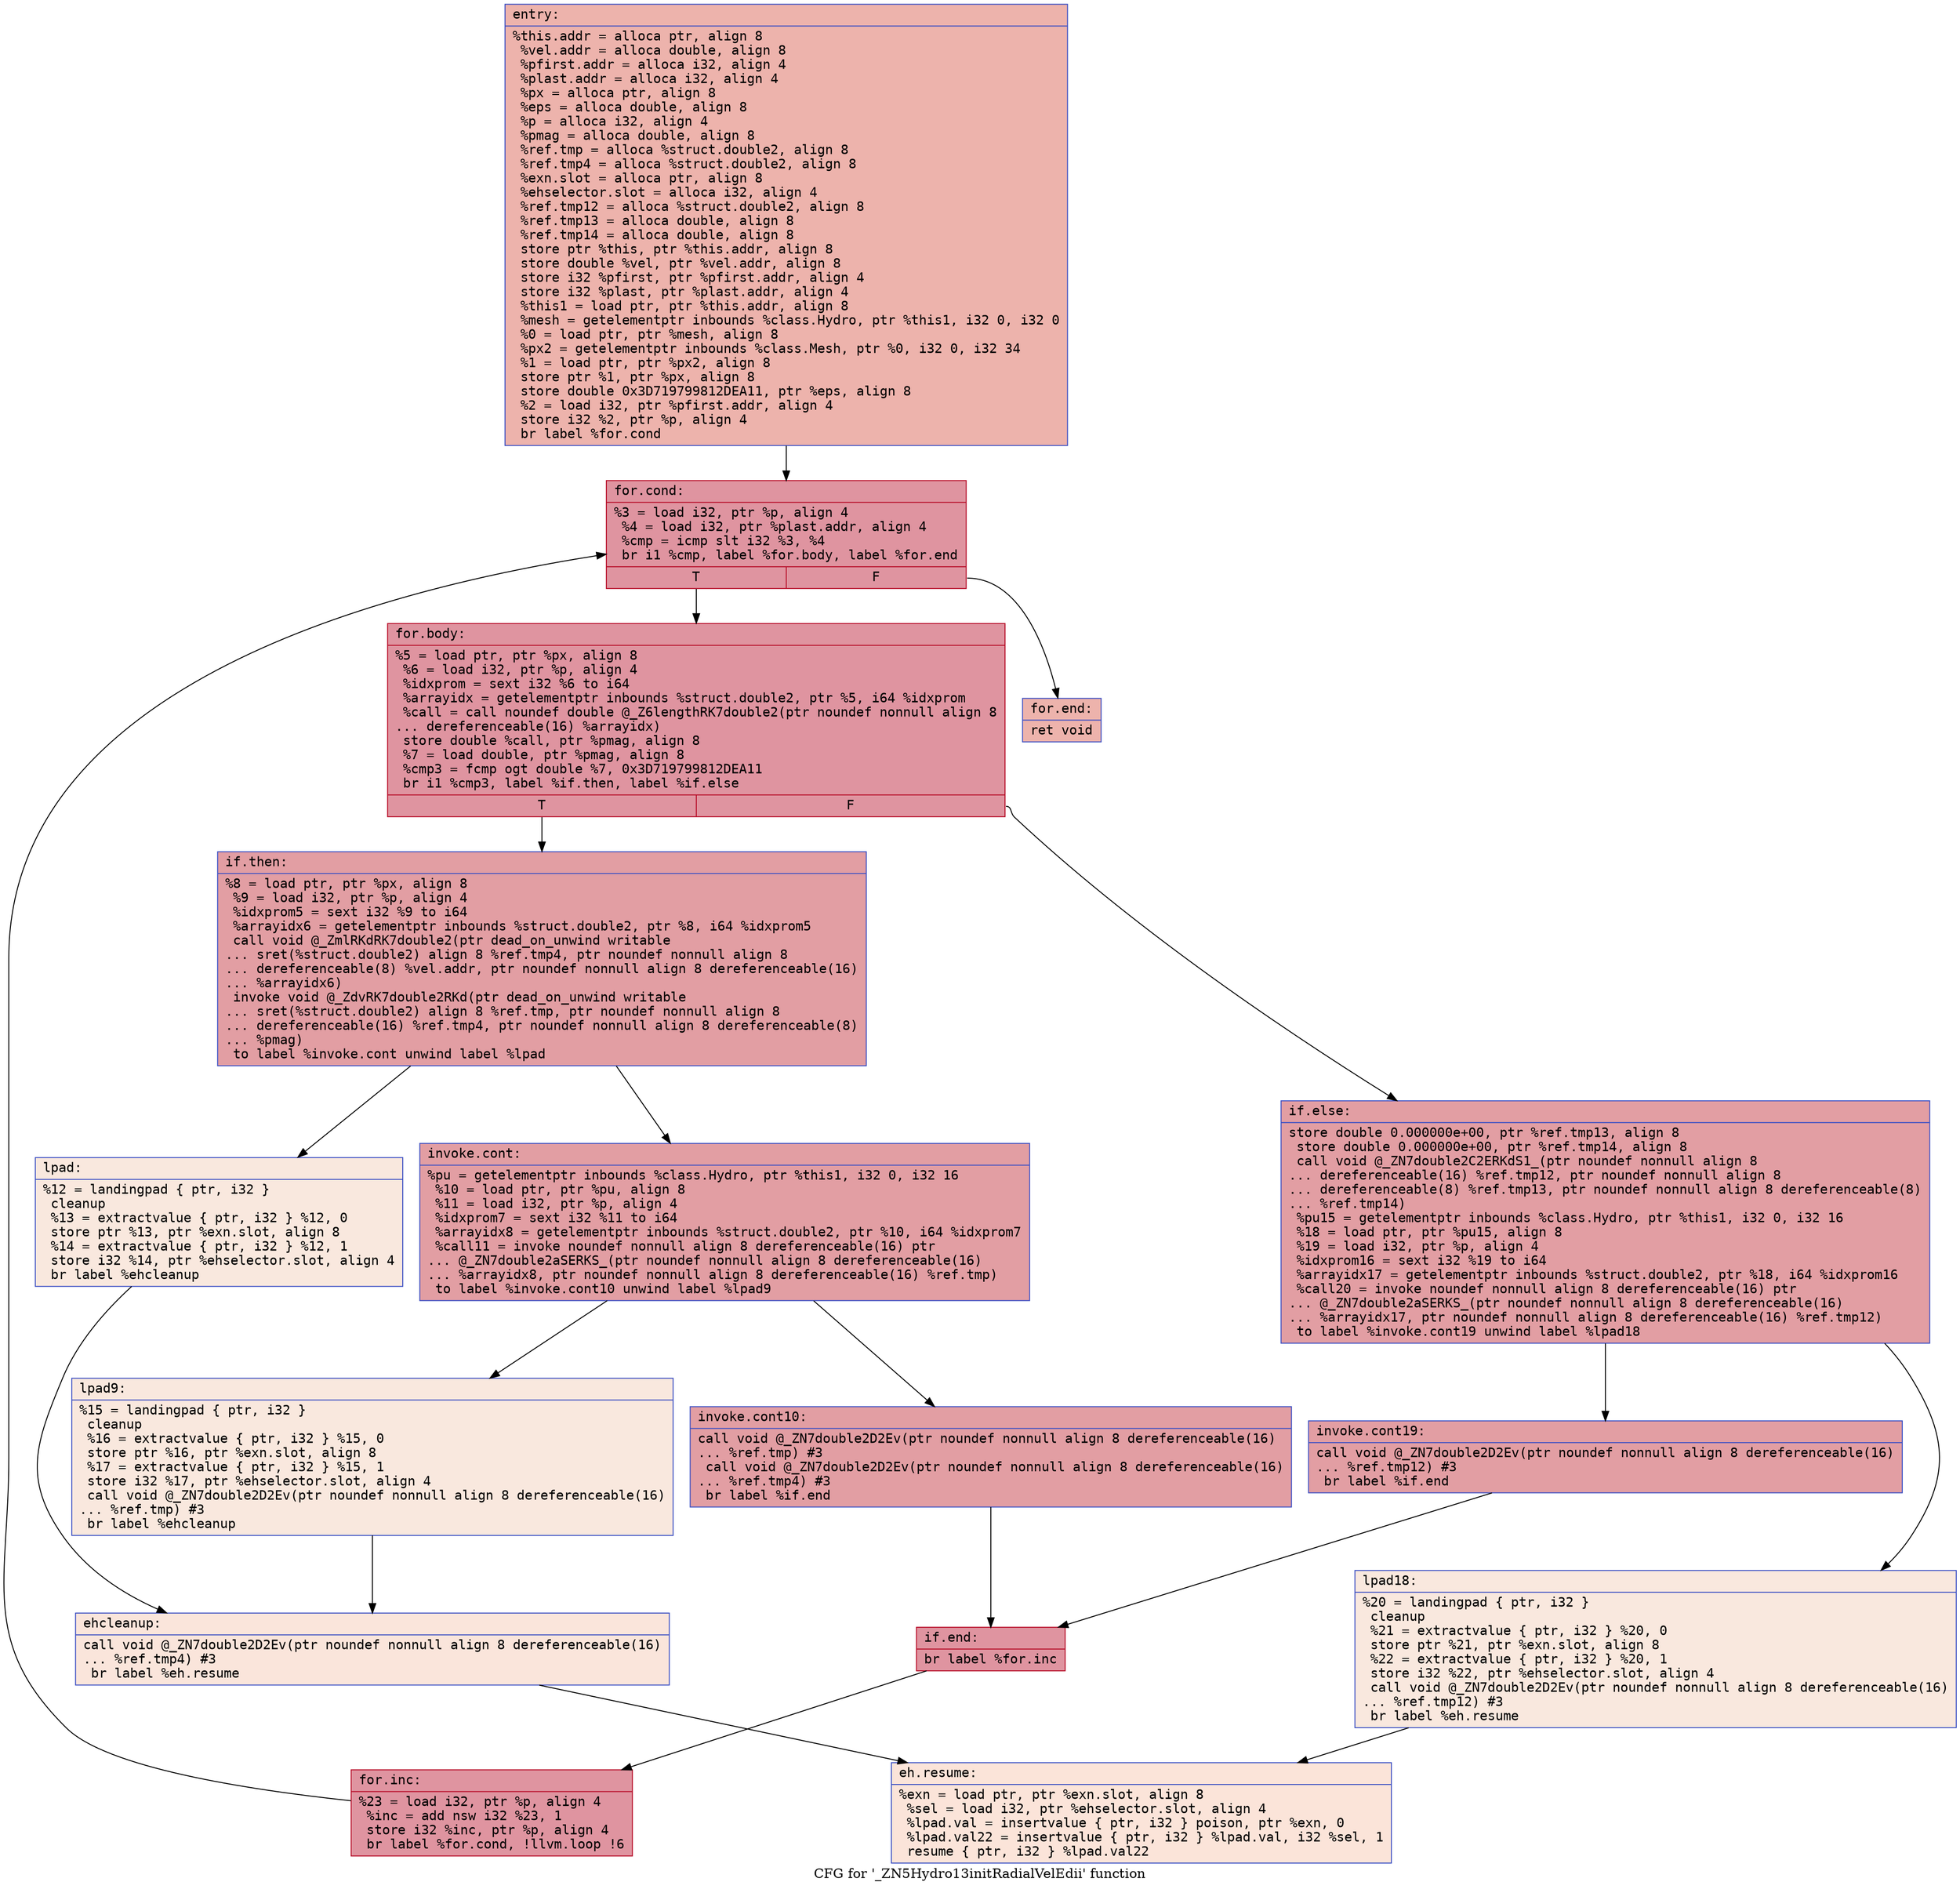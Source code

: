 digraph "CFG for '_ZN5Hydro13initRadialVelEdii' function" {
	label="CFG for '_ZN5Hydro13initRadialVelEdii' function";

	Node0x5618698832b0 [shape=record,color="#3d50c3ff", style=filled, fillcolor="#d6524470" fontname="Courier",label="{entry:\l|  %this.addr = alloca ptr, align 8\l  %vel.addr = alloca double, align 8\l  %pfirst.addr = alloca i32, align 4\l  %plast.addr = alloca i32, align 4\l  %px = alloca ptr, align 8\l  %eps = alloca double, align 8\l  %p = alloca i32, align 4\l  %pmag = alloca double, align 8\l  %ref.tmp = alloca %struct.double2, align 8\l  %ref.tmp4 = alloca %struct.double2, align 8\l  %exn.slot = alloca ptr, align 8\l  %ehselector.slot = alloca i32, align 4\l  %ref.tmp12 = alloca %struct.double2, align 8\l  %ref.tmp13 = alloca double, align 8\l  %ref.tmp14 = alloca double, align 8\l  store ptr %this, ptr %this.addr, align 8\l  store double %vel, ptr %vel.addr, align 8\l  store i32 %pfirst, ptr %pfirst.addr, align 4\l  store i32 %plast, ptr %plast.addr, align 4\l  %this1 = load ptr, ptr %this.addr, align 8\l  %mesh = getelementptr inbounds %class.Hydro, ptr %this1, i32 0, i32 0\l  %0 = load ptr, ptr %mesh, align 8\l  %px2 = getelementptr inbounds %class.Mesh, ptr %0, i32 0, i32 34\l  %1 = load ptr, ptr %px2, align 8\l  store ptr %1, ptr %px, align 8\l  store double 0x3D719799812DEA11, ptr %eps, align 8\l  %2 = load i32, ptr %pfirst.addr, align 4\l  store i32 %2, ptr %p, align 4\l  br label %for.cond\l}"];
	Node0x5618698832b0 -> Node0x5618698845d0[tooltip="entry -> for.cond\nProbability 100.00%" ];
	Node0x5618698845d0 [shape=record,color="#b70d28ff", style=filled, fillcolor="#b70d2870" fontname="Courier",label="{for.cond:\l|  %3 = load i32, ptr %p, align 4\l  %4 = load i32, ptr %plast.addr, align 4\l  %cmp = icmp slt i32 %3, %4\l  br i1 %cmp, label %for.body, label %for.end\l|{<s0>T|<s1>F}}"];
	Node0x5618698845d0:s0 -> Node0x561869883730[tooltip="for.cond -> for.body\nProbability 96.88%" ];
	Node0x5618698845d0:s1 -> Node0x5618698837b0[tooltip="for.cond -> for.end\nProbability 3.12%" ];
	Node0x561869883730 [shape=record,color="#b70d28ff", style=filled, fillcolor="#b70d2870" fontname="Courier",label="{for.body:\l|  %5 = load ptr, ptr %px, align 8\l  %6 = load i32, ptr %p, align 4\l  %idxprom = sext i32 %6 to i64\l  %arrayidx = getelementptr inbounds %struct.double2, ptr %5, i64 %idxprom\l  %call = call noundef double @_Z6lengthRK7double2(ptr noundef nonnull align 8\l... dereferenceable(16) %arrayidx)\l  store double %call, ptr %pmag, align 8\l  %7 = load double, ptr %pmag, align 8\l  %cmp3 = fcmp ogt double %7, 0x3D719799812DEA11\l  br i1 %cmp3, label %if.then, label %if.else\l|{<s0>T|<s1>F}}"];
	Node0x561869883730:s0 -> Node0x561869885180[tooltip="for.body -> if.then\nProbability 50.00%" ];
	Node0x561869883730:s1 -> Node0x5618698851d0[tooltip="for.body -> if.else\nProbability 50.00%" ];
	Node0x561869885180 [shape=record,color="#3d50c3ff", style=filled, fillcolor="#be242e70" fontname="Courier",label="{if.then:\l|  %8 = load ptr, ptr %px, align 8\l  %9 = load i32, ptr %p, align 4\l  %idxprom5 = sext i32 %9 to i64\l  %arrayidx6 = getelementptr inbounds %struct.double2, ptr %8, i64 %idxprom5\l  call void @_ZmlRKdRK7double2(ptr dead_on_unwind writable\l... sret(%struct.double2) align 8 %ref.tmp4, ptr noundef nonnull align 8\l... dereferenceable(8) %vel.addr, ptr noundef nonnull align 8 dereferenceable(16)\l... %arrayidx6)\l  invoke void @_ZdvRK7double2RKd(ptr dead_on_unwind writable\l... sret(%struct.double2) align 8 %ref.tmp, ptr noundef nonnull align 8\l... dereferenceable(16) %ref.tmp4, ptr noundef nonnull align 8 dereferenceable(8)\l... %pmag)\l          to label %invoke.cont unwind label %lpad\l}"];
	Node0x561869885180 -> Node0x561869885740[tooltip="if.then -> invoke.cont\nProbability 100.00%" ];
	Node0x561869885180 -> Node0x5618698857f0[tooltip="if.then -> lpad\nProbability 0.00%" ];
	Node0x561869885740 [shape=record,color="#3d50c3ff", style=filled, fillcolor="#be242e70" fontname="Courier",label="{invoke.cont:\l|  %pu = getelementptr inbounds %class.Hydro, ptr %this1, i32 0, i32 16\l  %10 = load ptr, ptr %pu, align 8\l  %11 = load i32, ptr %p, align 4\l  %idxprom7 = sext i32 %11 to i64\l  %arrayidx8 = getelementptr inbounds %struct.double2, ptr %10, i64 %idxprom7\l  %call11 = invoke noundef nonnull align 8 dereferenceable(16) ptr\l... @_ZN7double2aSERKS_(ptr noundef nonnull align 8 dereferenceable(16)\l... %arrayidx8, ptr noundef nonnull align 8 dereferenceable(16) %ref.tmp)\l          to label %invoke.cont10 unwind label %lpad9\l}"];
	Node0x561869885740 -> Node0x561869860900[tooltip="invoke.cont -> invoke.cont10\nProbability 100.00%" ];
	Node0x561869885740 -> Node0x561869860980[tooltip="invoke.cont -> lpad9\nProbability 0.00%" ];
	Node0x561869860900 [shape=record,color="#3d50c3ff", style=filled, fillcolor="#be242e70" fontname="Courier",label="{invoke.cont10:\l|  call void @_ZN7double2D2Ev(ptr noundef nonnull align 8 dereferenceable(16)\l... %ref.tmp) #3\l  call void @_ZN7double2D2Ev(ptr noundef nonnull align 8 dereferenceable(16)\l... %ref.tmp4) #3\l  br label %if.end\l}"];
	Node0x561869860900 -> Node0x561869860f00[tooltip="invoke.cont10 -> if.end\nProbability 100.00%" ];
	Node0x5618698857f0 [shape=record,color="#3d50c3ff", style=filled, fillcolor="#f2cab570" fontname="Courier",label="{lpad:\l|  %12 = landingpad \{ ptr, i32 \}\l          cleanup\l  %13 = extractvalue \{ ptr, i32 \} %12, 0\l  store ptr %13, ptr %exn.slot, align 8\l  %14 = extractvalue \{ ptr, i32 \} %12, 1\l  store i32 %14, ptr %ehselector.slot, align 4\l  br label %ehcleanup\l}"];
	Node0x5618698857f0 -> Node0x561869861240[tooltip="lpad -> ehcleanup\nProbability 100.00%" ];
	Node0x561869860980 [shape=record,color="#3d50c3ff", style=filled, fillcolor="#f2cab570" fontname="Courier",label="{lpad9:\l|  %15 = landingpad \{ ptr, i32 \}\l          cleanup\l  %16 = extractvalue \{ ptr, i32 \} %15, 0\l  store ptr %16, ptr %exn.slot, align 8\l  %17 = extractvalue \{ ptr, i32 \} %15, 1\l  store i32 %17, ptr %ehselector.slot, align 4\l  call void @_ZN7double2D2Ev(ptr noundef nonnull align 8 dereferenceable(16)\l... %ref.tmp) #3\l  br label %ehcleanup\l}"];
	Node0x561869860980 -> Node0x561869861240[tooltip="lpad9 -> ehcleanup\nProbability 100.00%" ];
	Node0x561869861240 [shape=record,color="#3d50c3ff", style=filled, fillcolor="#f4c5ad70" fontname="Courier",label="{ehcleanup:\l|  call void @_ZN7double2D2Ev(ptr noundef nonnull align 8 dereferenceable(16)\l... %ref.tmp4) #3\l  br label %eh.resume\l}"];
	Node0x561869861240 -> Node0x5618698618c0[tooltip="ehcleanup -> eh.resume\nProbability 100.00%" ];
	Node0x5618698851d0 [shape=record,color="#3d50c3ff", style=filled, fillcolor="#be242e70" fontname="Courier",label="{if.else:\l|  store double 0.000000e+00, ptr %ref.tmp13, align 8\l  store double 0.000000e+00, ptr %ref.tmp14, align 8\l  call void @_ZN7double2C2ERKdS1_(ptr noundef nonnull align 8\l... dereferenceable(16) %ref.tmp12, ptr noundef nonnull align 8\l... dereferenceable(8) %ref.tmp13, ptr noundef nonnull align 8 dereferenceable(8)\l... %ref.tmp14)\l  %pu15 = getelementptr inbounds %class.Hydro, ptr %this1, i32 0, i32 16\l  %18 = load ptr, ptr %pu15, align 8\l  %19 = load i32, ptr %p, align 4\l  %idxprom16 = sext i32 %19 to i64\l  %arrayidx17 = getelementptr inbounds %struct.double2, ptr %18, i64 %idxprom16\l  %call20 = invoke noundef nonnull align 8 dereferenceable(16) ptr\l... @_ZN7double2aSERKS_(ptr noundef nonnull align 8 dereferenceable(16)\l... %arrayidx17, ptr noundef nonnull align 8 dereferenceable(16) %ref.tmp12)\l          to label %invoke.cont19 unwind label %lpad18\l}"];
	Node0x5618698851d0 -> Node0x561869862590[tooltip="if.else -> invoke.cont19\nProbability 100.00%" ];
	Node0x5618698851d0 -> Node0x561869862610[tooltip="if.else -> lpad18\nProbability 0.00%" ];
	Node0x561869862590 [shape=record,color="#3d50c3ff", style=filled, fillcolor="#be242e70" fontname="Courier",label="{invoke.cont19:\l|  call void @_ZN7double2D2Ev(ptr noundef nonnull align 8 dereferenceable(16)\l... %ref.tmp12) #3\l  br label %if.end\l}"];
	Node0x561869862590 -> Node0x561869860f00[tooltip="invoke.cont19 -> if.end\nProbability 100.00%" ];
	Node0x561869862610 [shape=record,color="#3d50c3ff", style=filled, fillcolor="#f2cab570" fontname="Courier",label="{lpad18:\l|  %20 = landingpad \{ ptr, i32 \}\l          cleanup\l  %21 = extractvalue \{ ptr, i32 \} %20, 0\l  store ptr %21, ptr %exn.slot, align 8\l  %22 = extractvalue \{ ptr, i32 \} %20, 1\l  store i32 %22, ptr %ehselector.slot, align 4\l  call void @_ZN7double2D2Ev(ptr noundef nonnull align 8 dereferenceable(16)\l... %ref.tmp12) #3\l  br label %eh.resume\l}"];
	Node0x561869862610 -> Node0x5618698618c0[tooltip="lpad18 -> eh.resume\nProbability 100.00%" ];
	Node0x561869860f00 [shape=record,color="#b70d28ff", style=filled, fillcolor="#b70d2870" fontname="Courier",label="{if.end:\l|  br label %for.inc\l}"];
	Node0x561869860f00 -> Node0x561869862e00[tooltip="if.end -> for.inc\nProbability 100.00%" ];
	Node0x561869862e00 [shape=record,color="#b70d28ff", style=filled, fillcolor="#b70d2870" fontname="Courier",label="{for.inc:\l|  %23 = load i32, ptr %p, align 4\l  %inc = add nsw i32 %23, 1\l  store i32 %inc, ptr %p, align 4\l  br label %for.cond, !llvm.loop !6\l}"];
	Node0x561869862e00 -> Node0x5618698845d0[tooltip="for.inc -> for.cond\nProbability 100.00%" ];
	Node0x5618698837b0 [shape=record,color="#3d50c3ff", style=filled, fillcolor="#d6524470" fontname="Courier",label="{for.end:\l|  ret void\l}"];
	Node0x5618698618c0 [shape=record,color="#3d50c3ff", style=filled, fillcolor="#f5c1a970" fontname="Courier",label="{eh.resume:\l|  %exn = load ptr, ptr %exn.slot, align 8\l  %sel = load i32, ptr %ehselector.slot, align 4\l  %lpad.val = insertvalue \{ ptr, i32 \} poison, ptr %exn, 0\l  %lpad.val22 = insertvalue \{ ptr, i32 \} %lpad.val, i32 %sel, 1\l  resume \{ ptr, i32 \} %lpad.val22\l}"];
}
